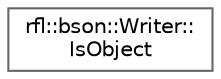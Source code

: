 digraph "类继承关系图"
{
 // LATEX_PDF_SIZE
  bgcolor="transparent";
  edge [fontname=Helvetica,fontsize=10,labelfontname=Helvetica,labelfontsize=10];
  node [fontname=Helvetica,fontsize=10,shape=box,height=0.2,width=0.4];
  rankdir="LR";
  Node0 [id="Node000000",label="rfl::bson::Writer::\lIsObject",height=0.2,width=0.4,color="grey40", fillcolor="white", style="filled",URL="$structrfl_1_1bson_1_1_writer_1_1_is_object.html",tooltip=" "];
}
